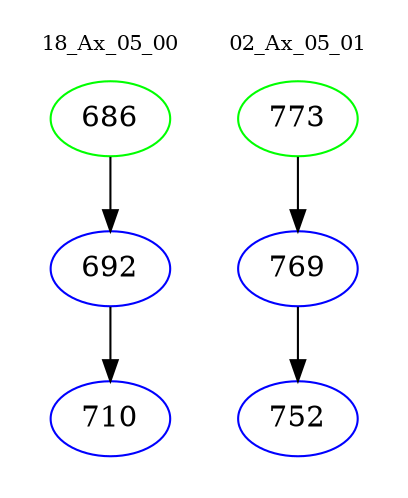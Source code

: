 digraph{
subgraph cluster_0 {
color = white
label = "18_Ax_05_00";
fontsize=10;
T0_686 [label="686", color="green"]
T0_686 -> T0_692 [color="black"]
T0_692 [label="692", color="blue"]
T0_692 -> T0_710 [color="black"]
T0_710 [label="710", color="blue"]
}
subgraph cluster_1 {
color = white
label = "02_Ax_05_01";
fontsize=10;
T1_773 [label="773", color="green"]
T1_773 -> T1_769 [color="black"]
T1_769 [label="769", color="blue"]
T1_769 -> T1_752 [color="black"]
T1_752 [label="752", color="blue"]
}
}
